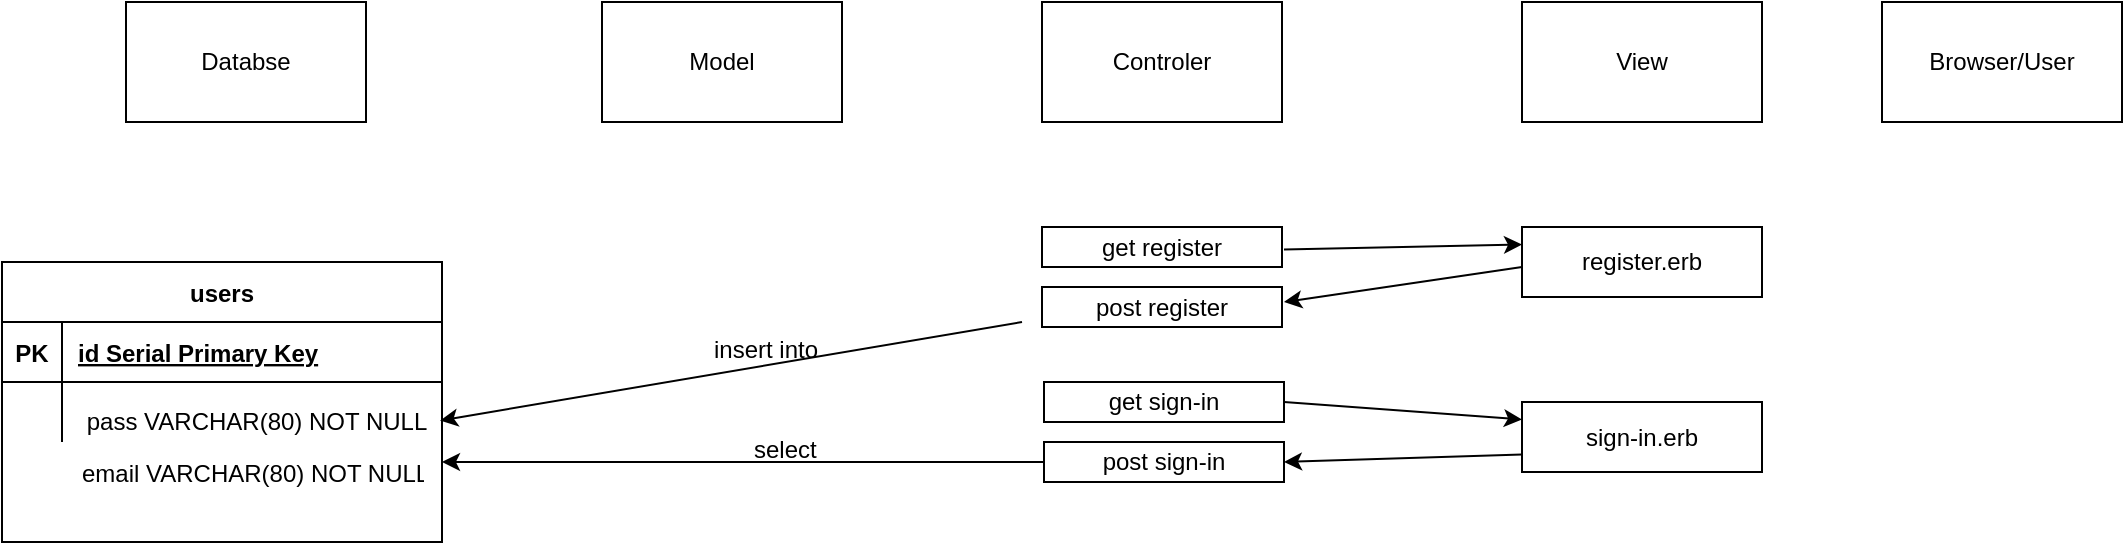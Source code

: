 <mxfile version="16.3.0" type="device"><diagram id="YIFWtVJa9Z35mCHdF8Br" name="Page-1"><mxGraphModel dx="1425" dy="720" grid="1" gridSize="10" guides="1" tooltips="1" connect="1" arrows="1" fold="1" page="1" pageScale="1" pageWidth="1100" pageHeight="850" math="0" shadow="0"><root><mxCell id="0"/><mxCell id="1" parent="0"/><mxCell id="J4_79sM2GsmjgvCAZTR0-1" value="Databse" style="rounded=0;whiteSpace=wrap;html=1;" vertex="1" parent="1"><mxGeometry x="82" y="80" width="120" height="60" as="geometry"/></mxCell><mxCell id="J4_79sM2GsmjgvCAZTR0-2" value="Model" style="rounded=0;whiteSpace=wrap;html=1;" vertex="1" parent="1"><mxGeometry x="320" y="80" width="120" height="60" as="geometry"/></mxCell><mxCell id="J4_79sM2GsmjgvCAZTR0-3" value="Controler" style="rounded=0;whiteSpace=wrap;html=1;" vertex="1" parent="1"><mxGeometry x="540" y="80" width="120" height="60" as="geometry"/></mxCell><mxCell id="J4_79sM2GsmjgvCAZTR0-4" value="View" style="rounded=0;whiteSpace=wrap;html=1;" vertex="1" parent="1"><mxGeometry x="780" y="80" width="120" height="60" as="geometry"/></mxCell><mxCell id="J4_79sM2GsmjgvCAZTR0-5" value="Browser/User" style="rounded=0;whiteSpace=wrap;html=1;" vertex="1" parent="1"><mxGeometry x="960" y="80" width="120" height="60" as="geometry"/></mxCell><mxCell id="J4_79sM2GsmjgvCAZTR0-6" value="users" style="shape=table;startSize=30;container=1;collapsible=1;childLayout=tableLayout;fixedRows=1;rowLines=0;fontStyle=1;align=center;resizeLast=1;" vertex="1" parent="1"><mxGeometry x="20" y="210" width="220" height="140" as="geometry"/></mxCell><mxCell id="J4_79sM2GsmjgvCAZTR0-7" value="" style="shape=partialRectangle;collapsible=0;dropTarget=0;pointerEvents=0;fillColor=none;points=[[0,0.5],[1,0.5]];portConstraint=eastwest;top=0;left=0;right=0;bottom=1;" vertex="1" parent="J4_79sM2GsmjgvCAZTR0-6"><mxGeometry y="30" width="220" height="30" as="geometry"/></mxCell><mxCell id="J4_79sM2GsmjgvCAZTR0-8" value="PK" style="shape=partialRectangle;overflow=hidden;connectable=0;fillColor=none;top=0;left=0;bottom=0;right=0;fontStyle=1;" vertex="1" parent="J4_79sM2GsmjgvCAZTR0-7"><mxGeometry width="30" height="30" as="geometry"><mxRectangle width="30" height="30" as="alternateBounds"/></mxGeometry></mxCell><mxCell id="J4_79sM2GsmjgvCAZTR0-9" value="id Serial Primary Key" style="shape=partialRectangle;overflow=hidden;connectable=0;fillColor=none;top=0;left=0;bottom=0;right=0;align=left;spacingLeft=6;fontStyle=5;" vertex="1" parent="J4_79sM2GsmjgvCAZTR0-7"><mxGeometry x="30" width="190" height="30" as="geometry"><mxRectangle width="190" height="30" as="alternateBounds"/></mxGeometry></mxCell><mxCell id="J4_79sM2GsmjgvCAZTR0-10" value="" style="shape=partialRectangle;collapsible=0;dropTarget=0;pointerEvents=0;fillColor=none;points=[[0,0.5],[1,0.5]];portConstraint=eastwest;top=0;left=0;right=0;bottom=0;" vertex="1" parent="J4_79sM2GsmjgvCAZTR0-6"><mxGeometry y="60" width="220" height="30" as="geometry"/></mxCell><mxCell id="J4_79sM2GsmjgvCAZTR0-11" value="" style="shape=partialRectangle;overflow=hidden;connectable=0;fillColor=none;top=0;left=0;bottom=0;right=0;" vertex="1" parent="J4_79sM2GsmjgvCAZTR0-10"><mxGeometry width="30" height="30" as="geometry"><mxRectangle width="30" height="30" as="alternateBounds"/></mxGeometry></mxCell><mxCell id="J4_79sM2GsmjgvCAZTR0-12" value="" style="shape=partialRectangle;overflow=hidden;connectable=0;fillColor=none;top=0;left=0;bottom=0;right=0;align=left;spacingLeft=6;" vertex="1" parent="J4_79sM2GsmjgvCAZTR0-10"><mxGeometry x="30" width="190" height="30" as="geometry"><mxRectangle width="190" height="30" as="alternateBounds"/></mxGeometry></mxCell><mxCell id="J4_79sM2GsmjgvCAZTR0-13" value="&lt;span style=&quot;text-align: left&quot;&gt;pass VARCHAR(80) NOT NULL&lt;/span&gt;" style="text;html=1;align=center;verticalAlign=middle;resizable=0;points=[];autosize=1;strokeColor=none;fillColor=none;" vertex="1" parent="1"><mxGeometry x="52" y="280" width="190" height="20" as="geometry"/></mxCell><mxCell id="J4_79sM2GsmjgvCAZTR0-14" value="email VARCHAR(80) NOT NULL" style="shape=partialRectangle;overflow=hidden;connectable=0;fillColor=none;top=0;left=0;bottom=0;right=0;align=left;spacingLeft=6;" vertex="1" parent="1"><mxGeometry x="52" y="300" width="180" height="30" as="geometry"><mxRectangle width="220" height="30" as="alternateBounds"/></mxGeometry></mxCell><mxCell id="J4_79sM2GsmjgvCAZTR0-18" value="register.erb" style="rounded=0;whiteSpace=wrap;html=1;" vertex="1" parent="1"><mxGeometry x="780" y="192.5" width="120" height="35" as="geometry"/></mxCell><mxCell id="J4_79sM2GsmjgvCAZTR0-19" value="sign-in.erb" style="rounded=0;whiteSpace=wrap;html=1;" vertex="1" parent="1"><mxGeometry x="780" y="280" width="120" height="35" as="geometry"/></mxCell><mxCell id="J4_79sM2GsmjgvCAZTR0-20" value="get sign-in" style="rounded=0;whiteSpace=wrap;html=1;" vertex="1" parent="1"><mxGeometry x="541" y="270" width="120" height="20" as="geometry"/></mxCell><mxCell id="J4_79sM2GsmjgvCAZTR0-21" value="post sign-in" style="rounded=0;whiteSpace=wrap;html=1;" vertex="1" parent="1"><mxGeometry x="541" y="300" width="120" height="20" as="geometry"/></mxCell><mxCell id="J4_79sM2GsmjgvCAZTR0-22" value="get register" style="rounded=0;whiteSpace=wrap;html=1;" vertex="1" parent="1"><mxGeometry x="540" y="192.5" width="120" height="20" as="geometry"/></mxCell><mxCell id="J4_79sM2GsmjgvCAZTR0-23" value="post register" style="rounded=0;whiteSpace=wrap;html=1;" vertex="1" parent="1"><mxGeometry x="540" y="222.5" width="120" height="20" as="geometry"/></mxCell><mxCell id="J4_79sM2GsmjgvCAZTR0-24" value="" style="endArrow=classic;html=1;rounded=0;exitX=0;exitY=0.5;exitDx=0;exitDy=0;" edge="1" parent="1" source="J4_79sM2GsmjgvCAZTR0-21"><mxGeometry width="50" height="50" relative="1" as="geometry"><mxPoint x="550" y="430" as="sourcePoint"/><mxPoint x="240" y="310" as="targetPoint"/></mxGeometry></mxCell><mxCell id="J4_79sM2GsmjgvCAZTR0-25" value="" style="endArrow=classic;html=1;rounded=0;exitX=1;exitY=0.5;exitDx=0;exitDy=0;entryX=0;entryY=0.25;entryDx=0;entryDy=0;" edge="1" parent="1" source="J4_79sM2GsmjgvCAZTR0-20" target="J4_79sM2GsmjgvCAZTR0-19"><mxGeometry width="50" height="50" relative="1" as="geometry"><mxPoint x="400" y="460" as="sourcePoint"/><mxPoint x="450" y="410" as="targetPoint"/></mxGeometry></mxCell><mxCell id="J4_79sM2GsmjgvCAZTR0-26" value="" style="endArrow=classic;html=1;rounded=0;exitX=0;exitY=0.75;exitDx=0;exitDy=0;entryX=1;entryY=0.5;entryDx=0;entryDy=0;" edge="1" parent="1" source="J4_79sM2GsmjgvCAZTR0-19" target="J4_79sM2GsmjgvCAZTR0-21"><mxGeometry width="50" height="50" relative="1" as="geometry"><mxPoint x="710" y="410" as="sourcePoint"/><mxPoint x="760" y="360" as="targetPoint"/></mxGeometry></mxCell><mxCell id="J4_79sM2GsmjgvCAZTR0-27" value="" style="endArrow=classic;html=1;rounded=0;exitX=1;exitY=0.5;exitDx=0;exitDy=0;entryX=0;entryY=0.25;entryDx=0;entryDy=0;" edge="1" parent="1" target="J4_79sM2GsmjgvCAZTR0-18"><mxGeometry width="50" height="50" relative="1" as="geometry"><mxPoint x="661" y="203.75" as="sourcePoint"/><mxPoint x="780" y="212.5" as="targetPoint"/></mxGeometry></mxCell><mxCell id="J4_79sM2GsmjgvCAZTR0-28" value="" style="endArrow=classic;html=1;rounded=0;exitX=0;exitY=0.75;exitDx=0;exitDy=0;" edge="1" parent="1"><mxGeometry width="50" height="50" relative="1" as="geometry"><mxPoint x="780" y="212.5" as="sourcePoint"/><mxPoint x="661" y="230" as="targetPoint"/></mxGeometry></mxCell><mxCell id="J4_79sM2GsmjgvCAZTR0-29" value="" style="endArrow=classic;html=1;rounded=0;" edge="1" parent="1"><mxGeometry width="50" height="50" relative="1" as="geometry"><mxPoint x="530" y="240" as="sourcePoint"/><mxPoint x="239" y="289.31" as="targetPoint"/></mxGeometry></mxCell><mxCell id="J4_79sM2GsmjgvCAZTR0-30" value="insert into" style="text;strokeColor=none;fillColor=none;align=left;verticalAlign=top;spacingLeft=4;spacingRight=4;overflow=hidden;rotatable=0;points=[[0,0.5],[1,0.5]];portConstraint=eastwest;" vertex="1" parent="1"><mxGeometry x="370" y="240" width="70" height="20" as="geometry"/></mxCell><mxCell id="J4_79sM2GsmjgvCAZTR0-31" value="select" style="text;strokeColor=none;fillColor=none;align=left;verticalAlign=top;spacingLeft=4;spacingRight=4;overflow=hidden;rotatable=0;points=[[0,0.5],[1,0.5]];portConstraint=eastwest;" vertex="1" parent="1"><mxGeometry x="390" y="290" width="70" height="20" as="geometry"/></mxCell></root></mxGraphModel></diagram></mxfile>